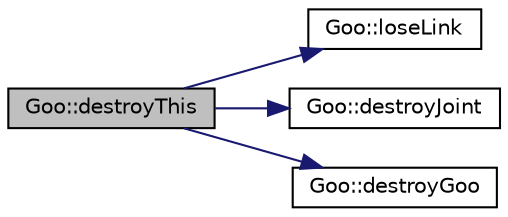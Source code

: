 digraph G
{
  edge [fontname="Helvetica",fontsize="10",labelfontname="Helvetica",labelfontsize="10"];
  node [fontname="Helvetica",fontsize="10",shape=record];
  rankdir="LR";
  Node1 [label="Goo::destroyThis",height=0.2,width=0.4,color="black", fillcolor="grey75", style="filled" fontcolor="black"];
  Node1 -> Node2 [color="midnightblue",fontsize="10",style="solid",fontname="Helvetica"];
  Node2 [label="Goo::loseLink",height=0.2,width=0.4,color="black", fillcolor="white", style="filled",URL="$d5/d5d/classGoo.html#a8dbb600f747f7e1bd4bc47629cbc9ec9"];
  Node1 -> Node3 [color="midnightblue",fontsize="10",style="solid",fontname="Helvetica"];
  Node3 [label="Goo::destroyJoint",height=0.2,width=0.4,color="black", fillcolor="white", style="filled",URL="$d5/d5d/classGoo.html#a8cf2277a2304fa038a56edddee704966"];
  Node1 -> Node4 [color="midnightblue",fontsize="10",style="solid",fontname="Helvetica"];
  Node4 [label="Goo::destroyGoo",height=0.2,width=0.4,color="black", fillcolor="white", style="filled",URL="$d5/d5d/classGoo.html#a3c1f204e1566566727846c20ea23e726"];
}
